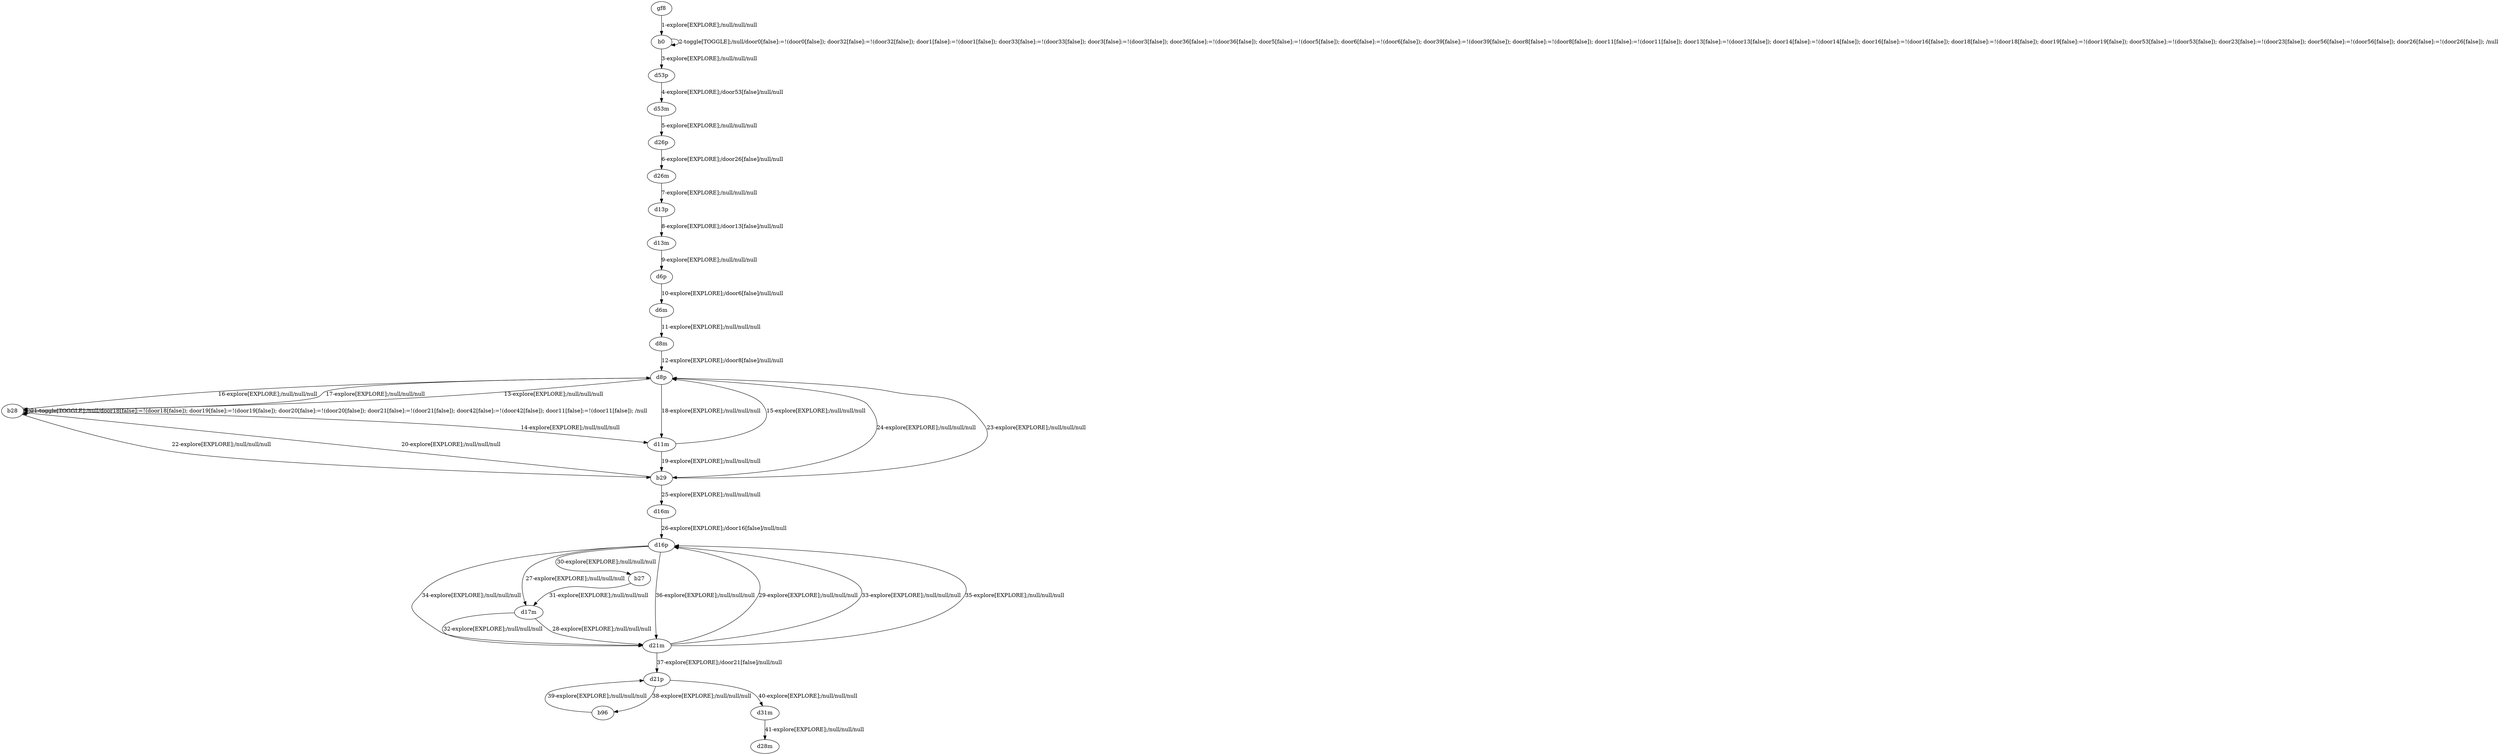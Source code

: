 # Total number of goals covered by this test: 2
# d16p --> d21m
# d21m --> d16p

digraph g {
"gf8" -> "b0" [label = "1-explore[EXPLORE];/null/null/null"];
"b0" -> "b0" [label = "2-toggle[TOGGLE];/null/door0[false]:=!(door0[false]); door32[false]:=!(door32[false]); door1[false]:=!(door1[false]); door33[false]:=!(door33[false]); door3[false]:=!(door3[false]); door36[false]:=!(door36[false]); door5[false]:=!(door5[false]); door6[false]:=!(door6[false]); door39[false]:=!(door39[false]); door8[false]:=!(door8[false]); door11[false]:=!(door11[false]); door13[false]:=!(door13[false]); door14[false]:=!(door14[false]); door16[false]:=!(door16[false]); door18[false]:=!(door18[false]); door19[false]:=!(door19[false]); door53[false]:=!(door53[false]); door23[false]:=!(door23[false]); door56[false]:=!(door56[false]); door26[false]:=!(door26[false]); /null"];
"b0" -> "d53p" [label = "3-explore[EXPLORE];/null/null/null"];
"d53p" -> "d53m" [label = "4-explore[EXPLORE];/door53[false]/null/null"];
"d53m" -> "d26p" [label = "5-explore[EXPLORE];/null/null/null"];
"d26p" -> "d26m" [label = "6-explore[EXPLORE];/door26[false]/null/null"];
"d26m" -> "d13p" [label = "7-explore[EXPLORE];/null/null/null"];
"d13p" -> "d13m" [label = "8-explore[EXPLORE];/door13[false]/null/null"];
"d13m" -> "d6p" [label = "9-explore[EXPLORE];/null/null/null"];
"d6p" -> "d6m" [label = "10-explore[EXPLORE];/door6[false]/null/null"];
"d6m" -> "d8m" [label = "11-explore[EXPLORE];/null/null/null"];
"d8m" -> "d8p" [label = "12-explore[EXPLORE];/door8[false]/null/null"];
"d8p" -> "b28" [label = "13-explore[EXPLORE];/null/null/null"];
"b28" -> "d11m" [label = "14-explore[EXPLORE];/null/null/null"];
"d11m" -> "d8p" [label = "15-explore[EXPLORE];/null/null/null"];
"d8p" -> "b28" [label = "16-explore[EXPLORE];/null/null/null"];
"b28" -> "d8p" [label = "17-explore[EXPLORE];/null/null/null"];
"d8p" -> "d11m" [label = "18-explore[EXPLORE];/null/null/null"];
"d11m" -> "b29" [label = "19-explore[EXPLORE];/null/null/null"];
"b29" -> "b28" [label = "20-explore[EXPLORE];/null/null/null"];
"b28" -> "b28" [label = "21-toggle[TOGGLE];/null/door18[false]:=!(door18[false]); door19[false]:=!(door19[false]); door20[false]:=!(door20[false]); door21[false]:=!(door21[false]); door42[false]:=!(door42[false]); door11[false]:=!(door11[false]); /null"];
"b28" -> "b29" [label = "22-explore[EXPLORE];/null/null/null"];
"b29" -> "d8p" [label = "23-explore[EXPLORE];/null/null/null"];
"d8p" -> "b29" [label = "24-explore[EXPLORE];/null/null/null"];
"b29" -> "d16m" [label = "25-explore[EXPLORE];/null/null/null"];
"d16m" -> "d16p" [label = "26-explore[EXPLORE];/door16[false]/null/null"];
"d16p" -> "d17m" [label = "27-explore[EXPLORE];/null/null/null"];
"d17m" -> "d21m" [label = "28-explore[EXPLORE];/null/null/null"];
"d21m" -> "d16p" [label = "29-explore[EXPLORE];/null/null/null"];
"d16p" -> "b27" [label = "30-explore[EXPLORE];/null/null/null"];
"b27" -> "d17m" [label = "31-explore[EXPLORE];/null/null/null"];
"d17m" -> "d21m" [label = "32-explore[EXPLORE];/null/null/null"];
"d21m" -> "d16p" [label = "33-explore[EXPLORE];/null/null/null"];
"d16p" -> "d21m" [label = "34-explore[EXPLORE];/null/null/null"];
"d21m" -> "d16p" [label = "35-explore[EXPLORE];/null/null/null"];
"d16p" -> "d21m" [label = "36-explore[EXPLORE];/null/null/null"];
"d21m" -> "d21p" [label = "37-explore[EXPLORE];/door21[false]/null/null"];
"d21p" -> "b96" [label = "38-explore[EXPLORE];/null/null/null"];
"b96" -> "d21p" [label = "39-explore[EXPLORE];/null/null/null"];
"d21p" -> "d31m" [label = "40-explore[EXPLORE];/null/null/null"];
"d31m" -> "d28m" [label = "41-explore[EXPLORE];/null/null/null"];
}